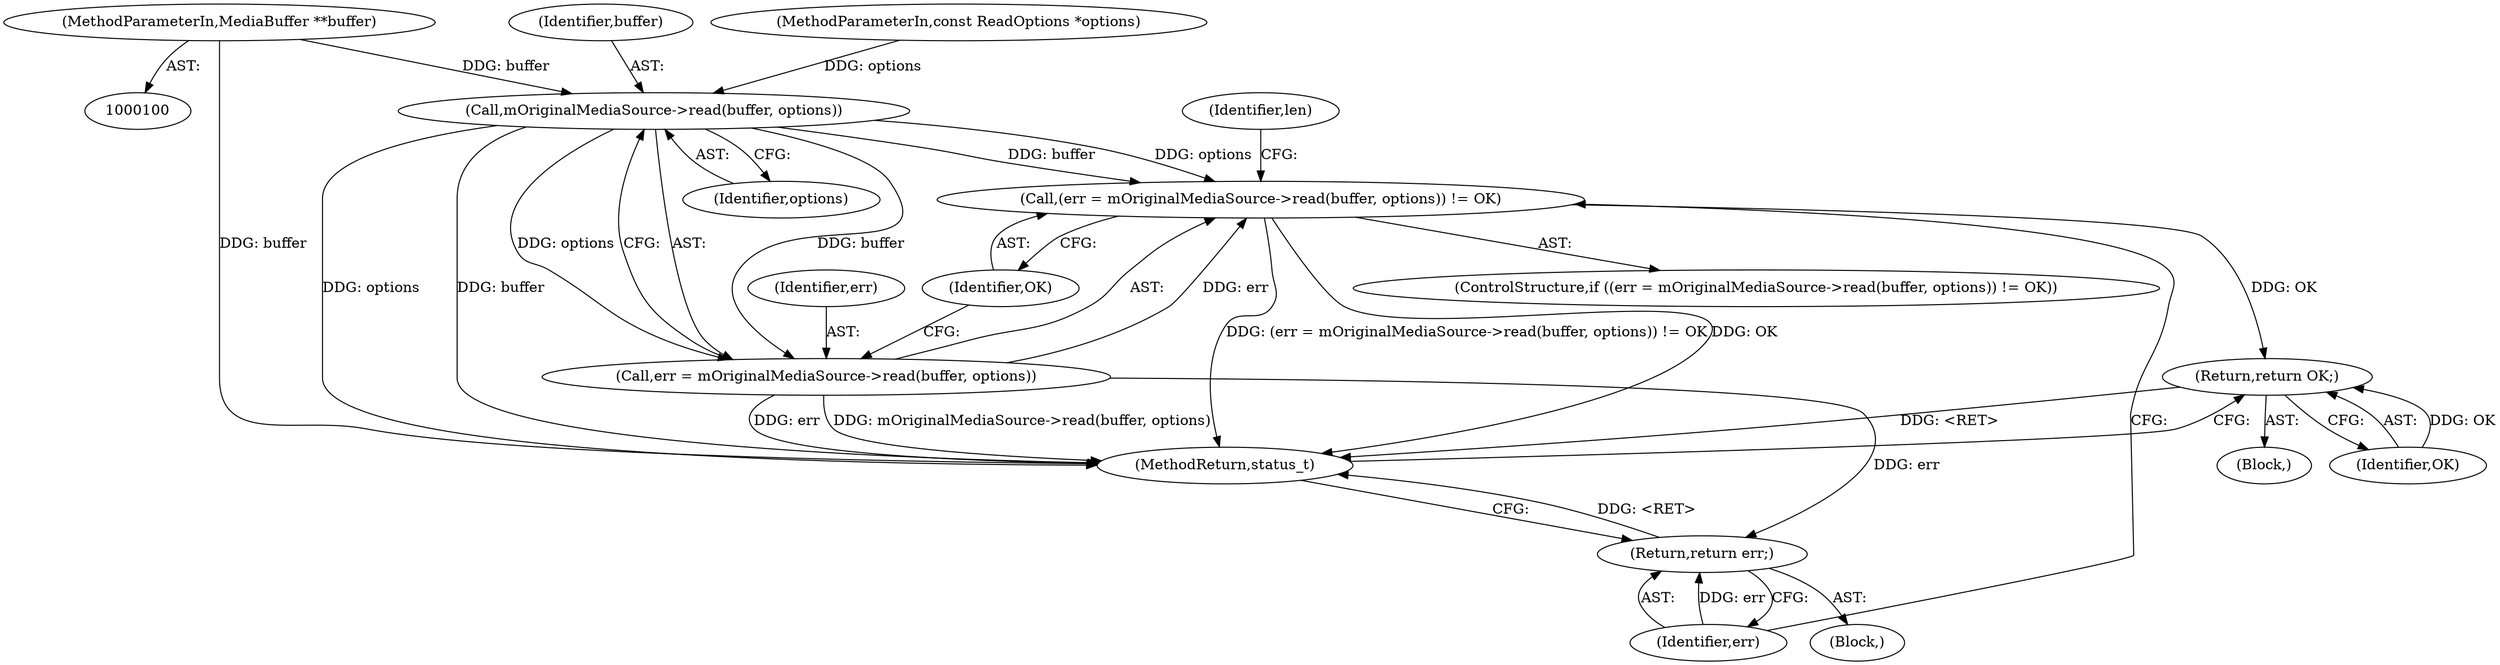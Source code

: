 digraph "0_Android_e248db02fbab2ee9162940bc19f087fd7d96cb9d@pointer" {
"1000101" [label="(MethodParameterIn,MediaBuffer **buffer)"];
"1000110" [label="(Call,mOriginalMediaSource->read(buffer, options))"];
"1000107" [label="(Call,(err = mOriginalMediaSource->read(buffer, options)) != OK)"];
"1000404" [label="(Return,return OK;)"];
"1000108" [label="(Call,err = mOriginalMediaSource->read(buffer, options))"];
"1000115" [label="(Return,return err;)"];
"1000110" [label="(Call,mOriginalMediaSource->read(buffer, options))"];
"1000113" [label="(Identifier,OK)"];
"1000102" [label="(MethodParameterIn,const ReadOptions *options)"];
"1000109" [label="(Identifier,err)"];
"1000115" [label="(Return,return err;)"];
"1000108" [label="(Call,err = mOriginalMediaSource->read(buffer, options))"];
"1000404" [label="(Return,return OK;)"];
"1000119" [label="(Identifier,len)"];
"1000111" [label="(Identifier,buffer)"];
"1000405" [label="(Identifier,OK)"];
"1000406" [label="(MethodReturn,status_t)"];
"1000106" [label="(ControlStructure,if ((err = mOriginalMediaSource->read(buffer, options)) != OK))"];
"1000103" [label="(Block,)"];
"1000112" [label="(Identifier,options)"];
"1000101" [label="(MethodParameterIn,MediaBuffer **buffer)"];
"1000114" [label="(Block,)"];
"1000116" [label="(Identifier,err)"];
"1000107" [label="(Call,(err = mOriginalMediaSource->read(buffer, options)) != OK)"];
"1000101" -> "1000100"  [label="AST: "];
"1000101" -> "1000406"  [label="DDG: buffer"];
"1000101" -> "1000110"  [label="DDG: buffer"];
"1000110" -> "1000108"  [label="AST: "];
"1000110" -> "1000112"  [label="CFG: "];
"1000111" -> "1000110"  [label="AST: "];
"1000112" -> "1000110"  [label="AST: "];
"1000108" -> "1000110"  [label="CFG: "];
"1000110" -> "1000406"  [label="DDG: options"];
"1000110" -> "1000406"  [label="DDG: buffer"];
"1000110" -> "1000107"  [label="DDG: buffer"];
"1000110" -> "1000107"  [label="DDG: options"];
"1000110" -> "1000108"  [label="DDG: buffer"];
"1000110" -> "1000108"  [label="DDG: options"];
"1000102" -> "1000110"  [label="DDG: options"];
"1000107" -> "1000106"  [label="AST: "];
"1000107" -> "1000113"  [label="CFG: "];
"1000108" -> "1000107"  [label="AST: "];
"1000113" -> "1000107"  [label="AST: "];
"1000116" -> "1000107"  [label="CFG: "];
"1000119" -> "1000107"  [label="CFG: "];
"1000107" -> "1000406"  [label="DDG: (err = mOriginalMediaSource->read(buffer, options)) != OK"];
"1000107" -> "1000406"  [label="DDG: OK"];
"1000108" -> "1000107"  [label="DDG: err"];
"1000107" -> "1000404"  [label="DDG: OK"];
"1000404" -> "1000103"  [label="AST: "];
"1000404" -> "1000405"  [label="CFG: "];
"1000405" -> "1000404"  [label="AST: "];
"1000406" -> "1000404"  [label="CFG: "];
"1000404" -> "1000406"  [label="DDG: <RET>"];
"1000405" -> "1000404"  [label="DDG: OK"];
"1000109" -> "1000108"  [label="AST: "];
"1000113" -> "1000108"  [label="CFG: "];
"1000108" -> "1000406"  [label="DDG: mOriginalMediaSource->read(buffer, options)"];
"1000108" -> "1000406"  [label="DDG: err"];
"1000108" -> "1000115"  [label="DDG: err"];
"1000115" -> "1000114"  [label="AST: "];
"1000115" -> "1000116"  [label="CFG: "];
"1000116" -> "1000115"  [label="AST: "];
"1000406" -> "1000115"  [label="CFG: "];
"1000115" -> "1000406"  [label="DDG: <RET>"];
"1000116" -> "1000115"  [label="DDG: err"];
}
